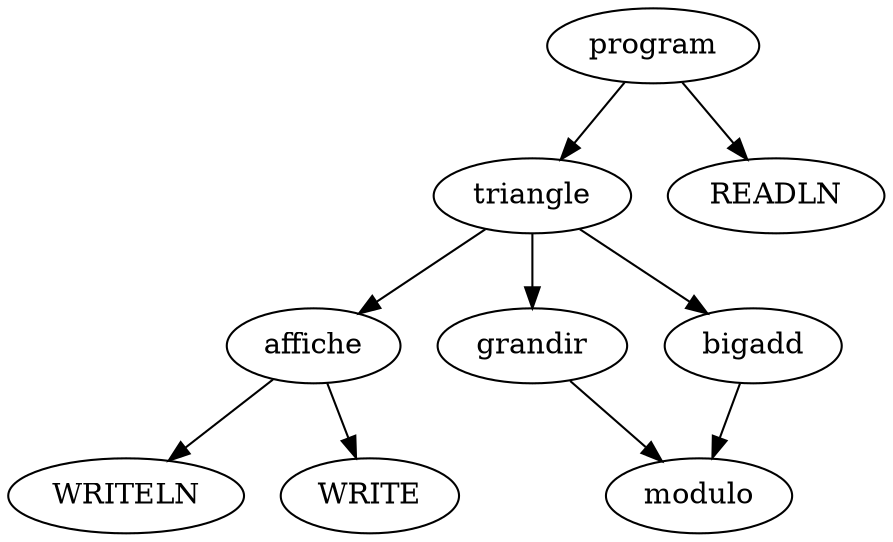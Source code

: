 digraph diagprog
{
 program;
 affiche -> WRITELN;
 affiche -> WRITE;
 program -> triangle;
 program -> READLN;
 triangle -> affiche;
 triangle -> grandir;
 triangle -> bigadd;
 grandir -> modulo;
 bigadd -> modulo;
}
